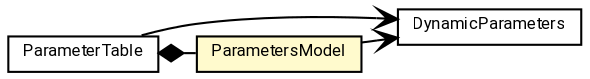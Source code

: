 #!/usr/local/bin/dot
#
# Class diagram 
# Generated by UMLGraph version R5_7_2-60-g0e99a6 (http://www.spinellis.gr/umlgraph/)
#

digraph G {
	graph [fontnames="svg"]
	edge [fontname="Roboto",fontsize=7,labelfontname="Roboto",labelfontsize=7,color="black"];
	node [fontname="Roboto",fontcolor="black",fontsize=8,shape=plaintext,margin=0,width=0,height=0];
	nodesep=0.15;
	ranksep=0.25;
	rankdir=LR;
	// de.lmu.ifi.dbs.elki.gui.util.DynamicParameters
	c8081149 [label=<<table title="de.lmu.ifi.dbs.elki.gui.util.DynamicParameters" border="0" cellborder="1" cellspacing="0" cellpadding="2" href="DynamicParameters.html" target="_parent">
		<tr><td><table border="0" cellspacing="0" cellpadding="1">
		<tr><td align="center" balign="center"> <font face="Roboto">DynamicParameters</font> </td></tr>
		</table></td></tr>
		</table>>, URL="DynamicParameters.html"];
	// de.lmu.ifi.dbs.elki.gui.util.ParameterTable
	c8081152 [label=<<table title="de.lmu.ifi.dbs.elki.gui.util.ParameterTable" border="0" cellborder="1" cellspacing="0" cellpadding="2" href="ParameterTable.html" target="_parent">
		<tr><td><table border="0" cellspacing="0" cellpadding="1">
		<tr><td align="center" balign="center"> <font face="Roboto">ParameterTable</font> </td></tr>
		</table></td></tr>
		</table>>, URL="ParameterTable.html"];
	// de.lmu.ifi.dbs.elki.gui.util.ParametersModel
	c8081160 [label=<<table title="de.lmu.ifi.dbs.elki.gui.util.ParametersModel" border="0" cellborder="1" cellspacing="0" cellpadding="2" bgcolor="lemonChiffon" href="ParametersModel.html" target="_parent">
		<tr><td><table border="0" cellspacing="0" cellpadding="1">
		<tr><td align="center" balign="center"> <font face="Roboto">ParametersModel</font> </td></tr>
		</table></td></tr>
		</table>>, URL="ParametersModel.html"];
	// de.lmu.ifi.dbs.elki.gui.util.ParameterTable composed de.lmu.ifi.dbs.elki.gui.util.ParametersModel
	c8081152 -> c8081160 [arrowhead=none,arrowtail=diamond,dir=back,weight=6];
	// de.lmu.ifi.dbs.elki.gui.util.ParameterTable navassoc de.lmu.ifi.dbs.elki.gui.util.DynamicParameters
	c8081152 -> c8081149 [arrowhead=open,weight=1];
	// de.lmu.ifi.dbs.elki.gui.util.ParametersModel navassoc de.lmu.ifi.dbs.elki.gui.util.DynamicParameters
	c8081160 -> c8081149 [arrowhead=open,weight=1];
}


